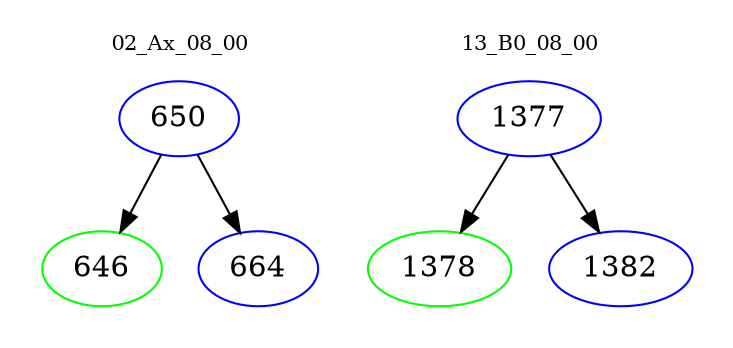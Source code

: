 digraph{
subgraph cluster_0 {
color = white
label = "02_Ax_08_00";
fontsize=10;
T0_650 [label="650", color="blue"]
T0_650 -> T0_646 [color="black"]
T0_646 [label="646", color="green"]
T0_650 -> T0_664 [color="black"]
T0_664 [label="664", color="blue"]
}
subgraph cluster_1 {
color = white
label = "13_B0_08_00";
fontsize=10;
T1_1377 [label="1377", color="blue"]
T1_1377 -> T1_1378 [color="black"]
T1_1378 [label="1378", color="green"]
T1_1377 -> T1_1382 [color="black"]
T1_1382 [label="1382", color="blue"]
}
}
